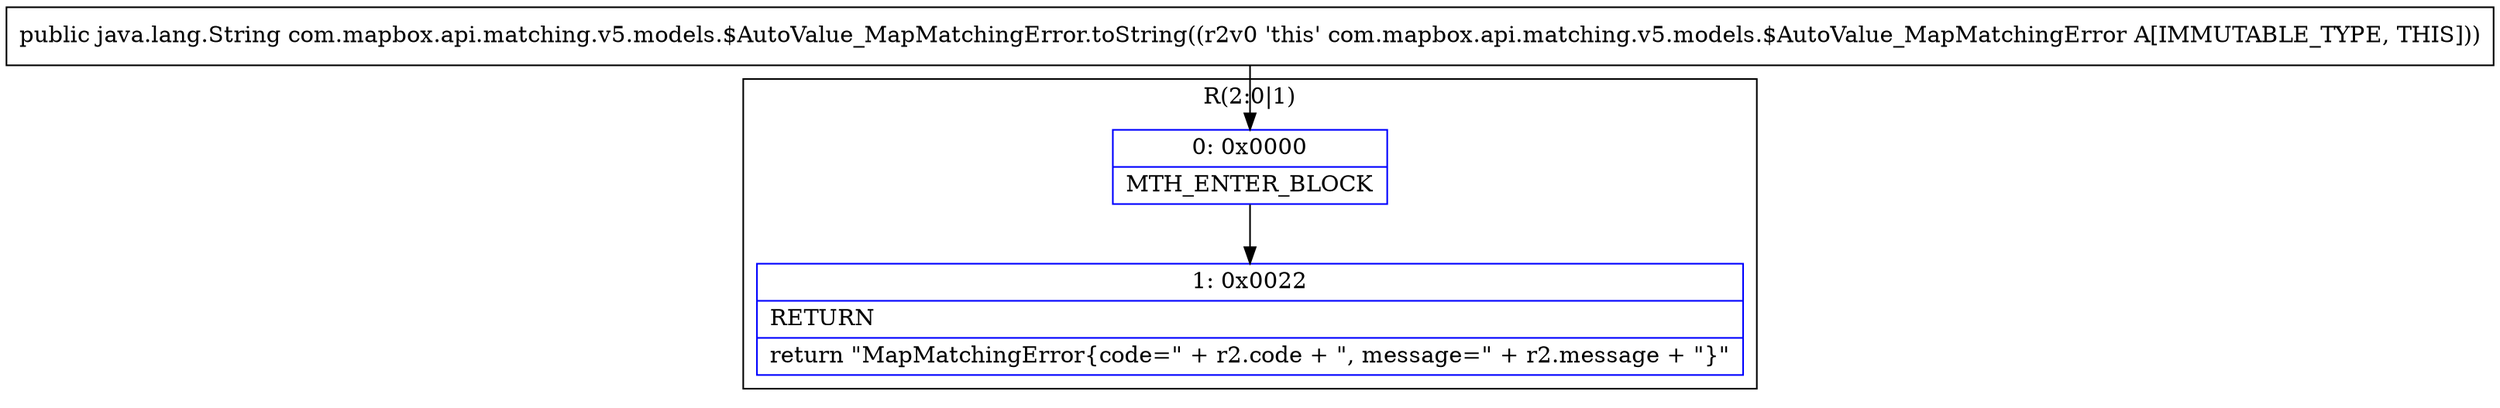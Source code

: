 digraph "CFG forcom.mapbox.api.matching.v5.models.$AutoValue_MapMatchingError.toString()Ljava\/lang\/String;" {
subgraph cluster_Region_2050649949 {
label = "R(2:0|1)";
node [shape=record,color=blue];
Node_0 [shape=record,label="{0\:\ 0x0000|MTH_ENTER_BLOCK\l}"];
Node_1 [shape=record,label="{1\:\ 0x0022|RETURN\l|return \"MapMatchingError\{code=\" + r2.code + \", message=\" + r2.message + \"\}\"\l}"];
}
MethodNode[shape=record,label="{public java.lang.String com.mapbox.api.matching.v5.models.$AutoValue_MapMatchingError.toString((r2v0 'this' com.mapbox.api.matching.v5.models.$AutoValue_MapMatchingError A[IMMUTABLE_TYPE, THIS])) }"];
MethodNode -> Node_0;
Node_0 -> Node_1;
}

